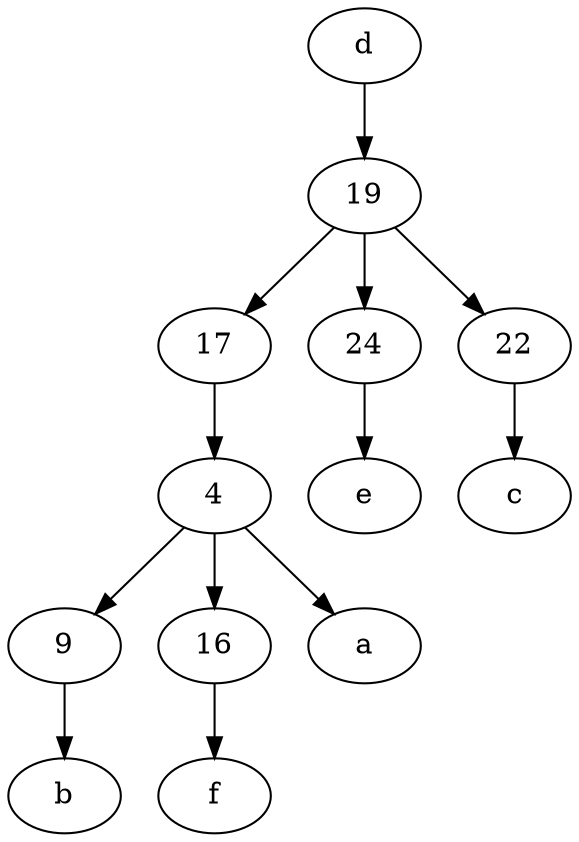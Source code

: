 digraph  {
	17;
	4;
	9;
	24;
	22;
	19;
	16;
	d [pos="20,30!"];
	24 -> e;
	4 -> a;
	16 -> f;
	19 -> 17;
	4 -> 9;
	17 -> 4;
	22 -> c;
	19 -> 22;
	9 -> b;
	19 -> 24;
	4 -> 16;
	d -> 19;

	}